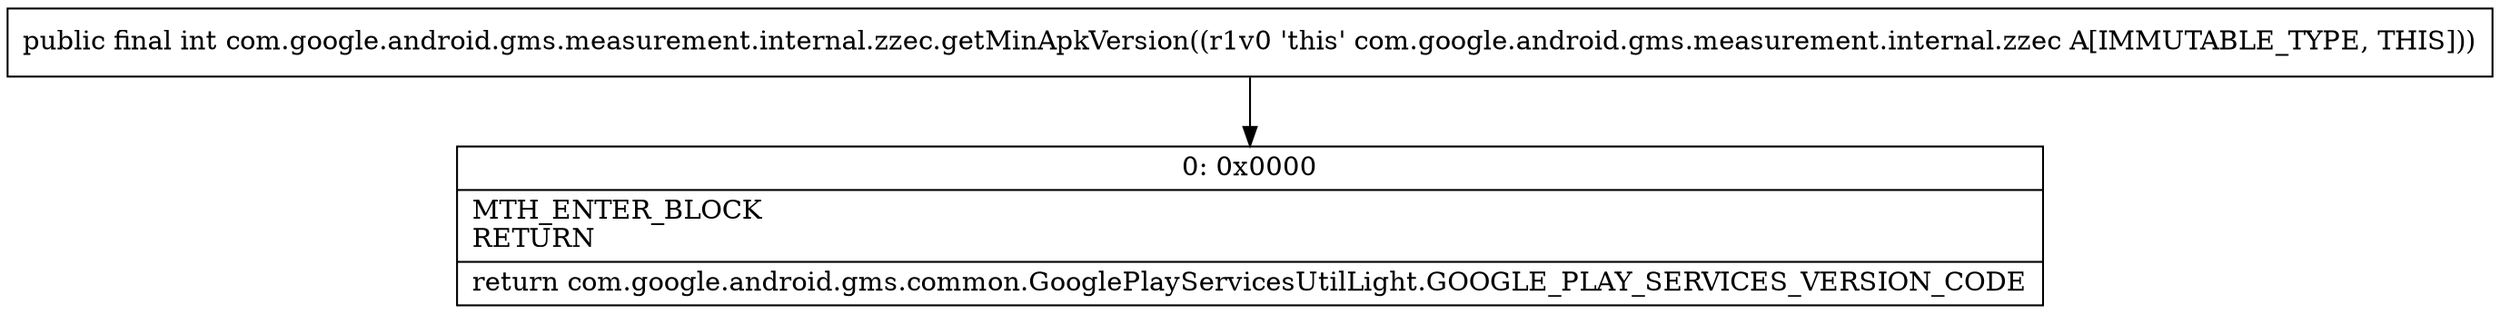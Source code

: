 digraph "CFG forcom.google.android.gms.measurement.internal.zzec.getMinApkVersion()I" {
Node_0 [shape=record,label="{0\:\ 0x0000|MTH_ENTER_BLOCK\lRETURN\l|return com.google.android.gms.common.GooglePlayServicesUtilLight.GOOGLE_PLAY_SERVICES_VERSION_CODE\l}"];
MethodNode[shape=record,label="{public final int com.google.android.gms.measurement.internal.zzec.getMinApkVersion((r1v0 'this' com.google.android.gms.measurement.internal.zzec A[IMMUTABLE_TYPE, THIS])) }"];
MethodNode -> Node_0;
}

